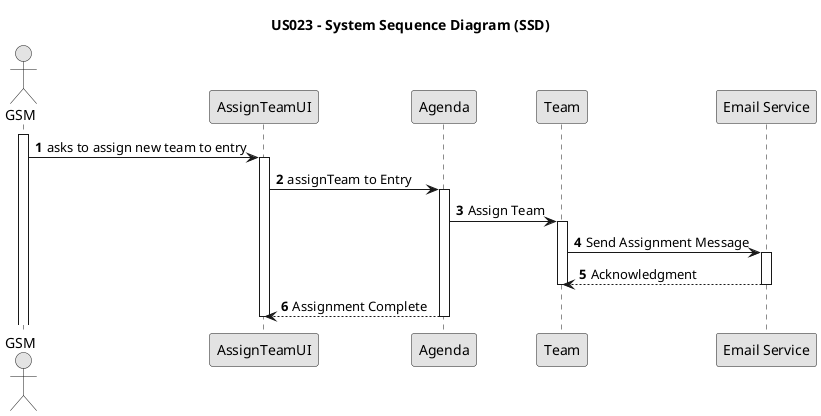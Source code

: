 @startuml
skinparam monochrome true
skinparam packageStyle rectangle
skinparam shadowing false

title US023 - System Sequence Diagram (SSD)

autonumber

actor "GSM" as GSM
participant "AssignTeamUI" as UI
participant "Agenda" as Agenda
participant "Team" as Team
participant "Email Service" as EmailService

activate GSM

    GSM -> UI: asks to assign new team to entry
    activate UI
    UI -> Agenda: assignTeam to Entry
    activate Agenda
    Agenda -> Team: Assign Team
    activate Team
    Team -> EmailService: Send Assignment Message
    activate EmailService
    EmailService --> Team: Acknowledgment
    deactivate EmailService
    deactivate Team
    Agenda --> UI: Assignment Complete
    deactivate Agenda
    deactivate UI

@enduml

